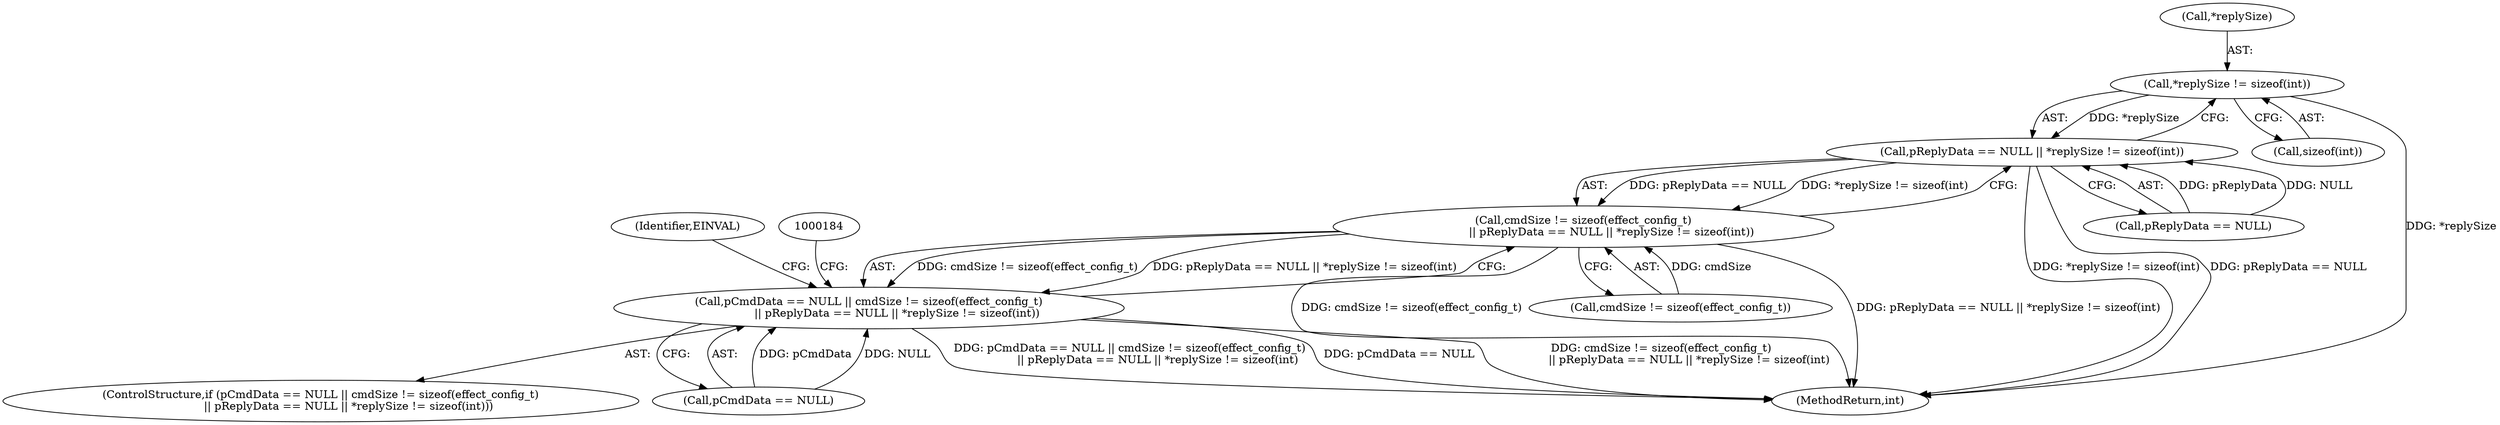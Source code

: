 digraph "0_Android_aeea52da00d210587fb3ed895de3d5f2e0264c88_11@API" {
"1000172" [label="(Call,*replySize != sizeof(int))"];
"1000168" [label="(Call,pReplyData == NULL || *replySize != sizeof(int))"];
"1000163" [label="(Call,cmdSize != sizeof(effect_config_t)\n                || pReplyData == NULL || *replySize != sizeof(int))"];
"1000159" [label="(Call,pCmdData == NULL || cmdSize != sizeof(effect_config_t)\n                || pReplyData == NULL || *replySize != sizeof(int))"];
"1000164" [label="(Call,cmdSize != sizeof(effect_config_t))"];
"1000168" [label="(Call,pReplyData == NULL || *replySize != sizeof(int))"];
"1000158" [label="(ControlStructure,if (pCmdData == NULL || cmdSize != sizeof(effect_config_t)\n                || pReplyData == NULL || *replySize != sizeof(int)))"];
"1000163" [label="(Call,cmdSize != sizeof(effect_config_t)\n                || pReplyData == NULL || *replySize != sizeof(int))"];
"1000175" [label="(Call,sizeof(int))"];
"1000996" [label="(MethodReturn,int)"];
"1000173" [label="(Call,*replySize)"];
"1000180" [label="(Identifier,EINVAL)"];
"1000159" [label="(Call,pCmdData == NULL || cmdSize != sizeof(effect_config_t)\n                || pReplyData == NULL || *replySize != sizeof(int))"];
"1000172" [label="(Call,*replySize != sizeof(int))"];
"1000160" [label="(Call,pCmdData == NULL)"];
"1000169" [label="(Call,pReplyData == NULL)"];
"1000172" -> "1000168"  [label="AST: "];
"1000172" -> "1000175"  [label="CFG: "];
"1000173" -> "1000172"  [label="AST: "];
"1000175" -> "1000172"  [label="AST: "];
"1000168" -> "1000172"  [label="CFG: "];
"1000172" -> "1000996"  [label="DDG: *replySize"];
"1000172" -> "1000168"  [label="DDG: *replySize"];
"1000168" -> "1000163"  [label="AST: "];
"1000168" -> "1000169"  [label="CFG: "];
"1000169" -> "1000168"  [label="AST: "];
"1000163" -> "1000168"  [label="CFG: "];
"1000168" -> "1000996"  [label="DDG: *replySize != sizeof(int)"];
"1000168" -> "1000996"  [label="DDG: pReplyData == NULL"];
"1000168" -> "1000163"  [label="DDG: pReplyData == NULL"];
"1000168" -> "1000163"  [label="DDG: *replySize != sizeof(int)"];
"1000169" -> "1000168"  [label="DDG: pReplyData"];
"1000169" -> "1000168"  [label="DDG: NULL"];
"1000163" -> "1000159"  [label="AST: "];
"1000163" -> "1000164"  [label="CFG: "];
"1000164" -> "1000163"  [label="AST: "];
"1000159" -> "1000163"  [label="CFG: "];
"1000163" -> "1000996"  [label="DDG: cmdSize != sizeof(effect_config_t)"];
"1000163" -> "1000996"  [label="DDG: pReplyData == NULL || *replySize != sizeof(int)"];
"1000163" -> "1000159"  [label="DDG: cmdSize != sizeof(effect_config_t)"];
"1000163" -> "1000159"  [label="DDG: pReplyData == NULL || *replySize != sizeof(int)"];
"1000164" -> "1000163"  [label="DDG: cmdSize"];
"1000159" -> "1000158"  [label="AST: "];
"1000159" -> "1000160"  [label="CFG: "];
"1000160" -> "1000159"  [label="AST: "];
"1000180" -> "1000159"  [label="CFG: "];
"1000184" -> "1000159"  [label="CFG: "];
"1000159" -> "1000996"  [label="DDG: pCmdData == NULL || cmdSize != sizeof(effect_config_t)\n                || pReplyData == NULL || *replySize != sizeof(int)"];
"1000159" -> "1000996"  [label="DDG: pCmdData == NULL"];
"1000159" -> "1000996"  [label="DDG: cmdSize != sizeof(effect_config_t)\n                || pReplyData == NULL || *replySize != sizeof(int)"];
"1000160" -> "1000159"  [label="DDG: pCmdData"];
"1000160" -> "1000159"  [label="DDG: NULL"];
}
